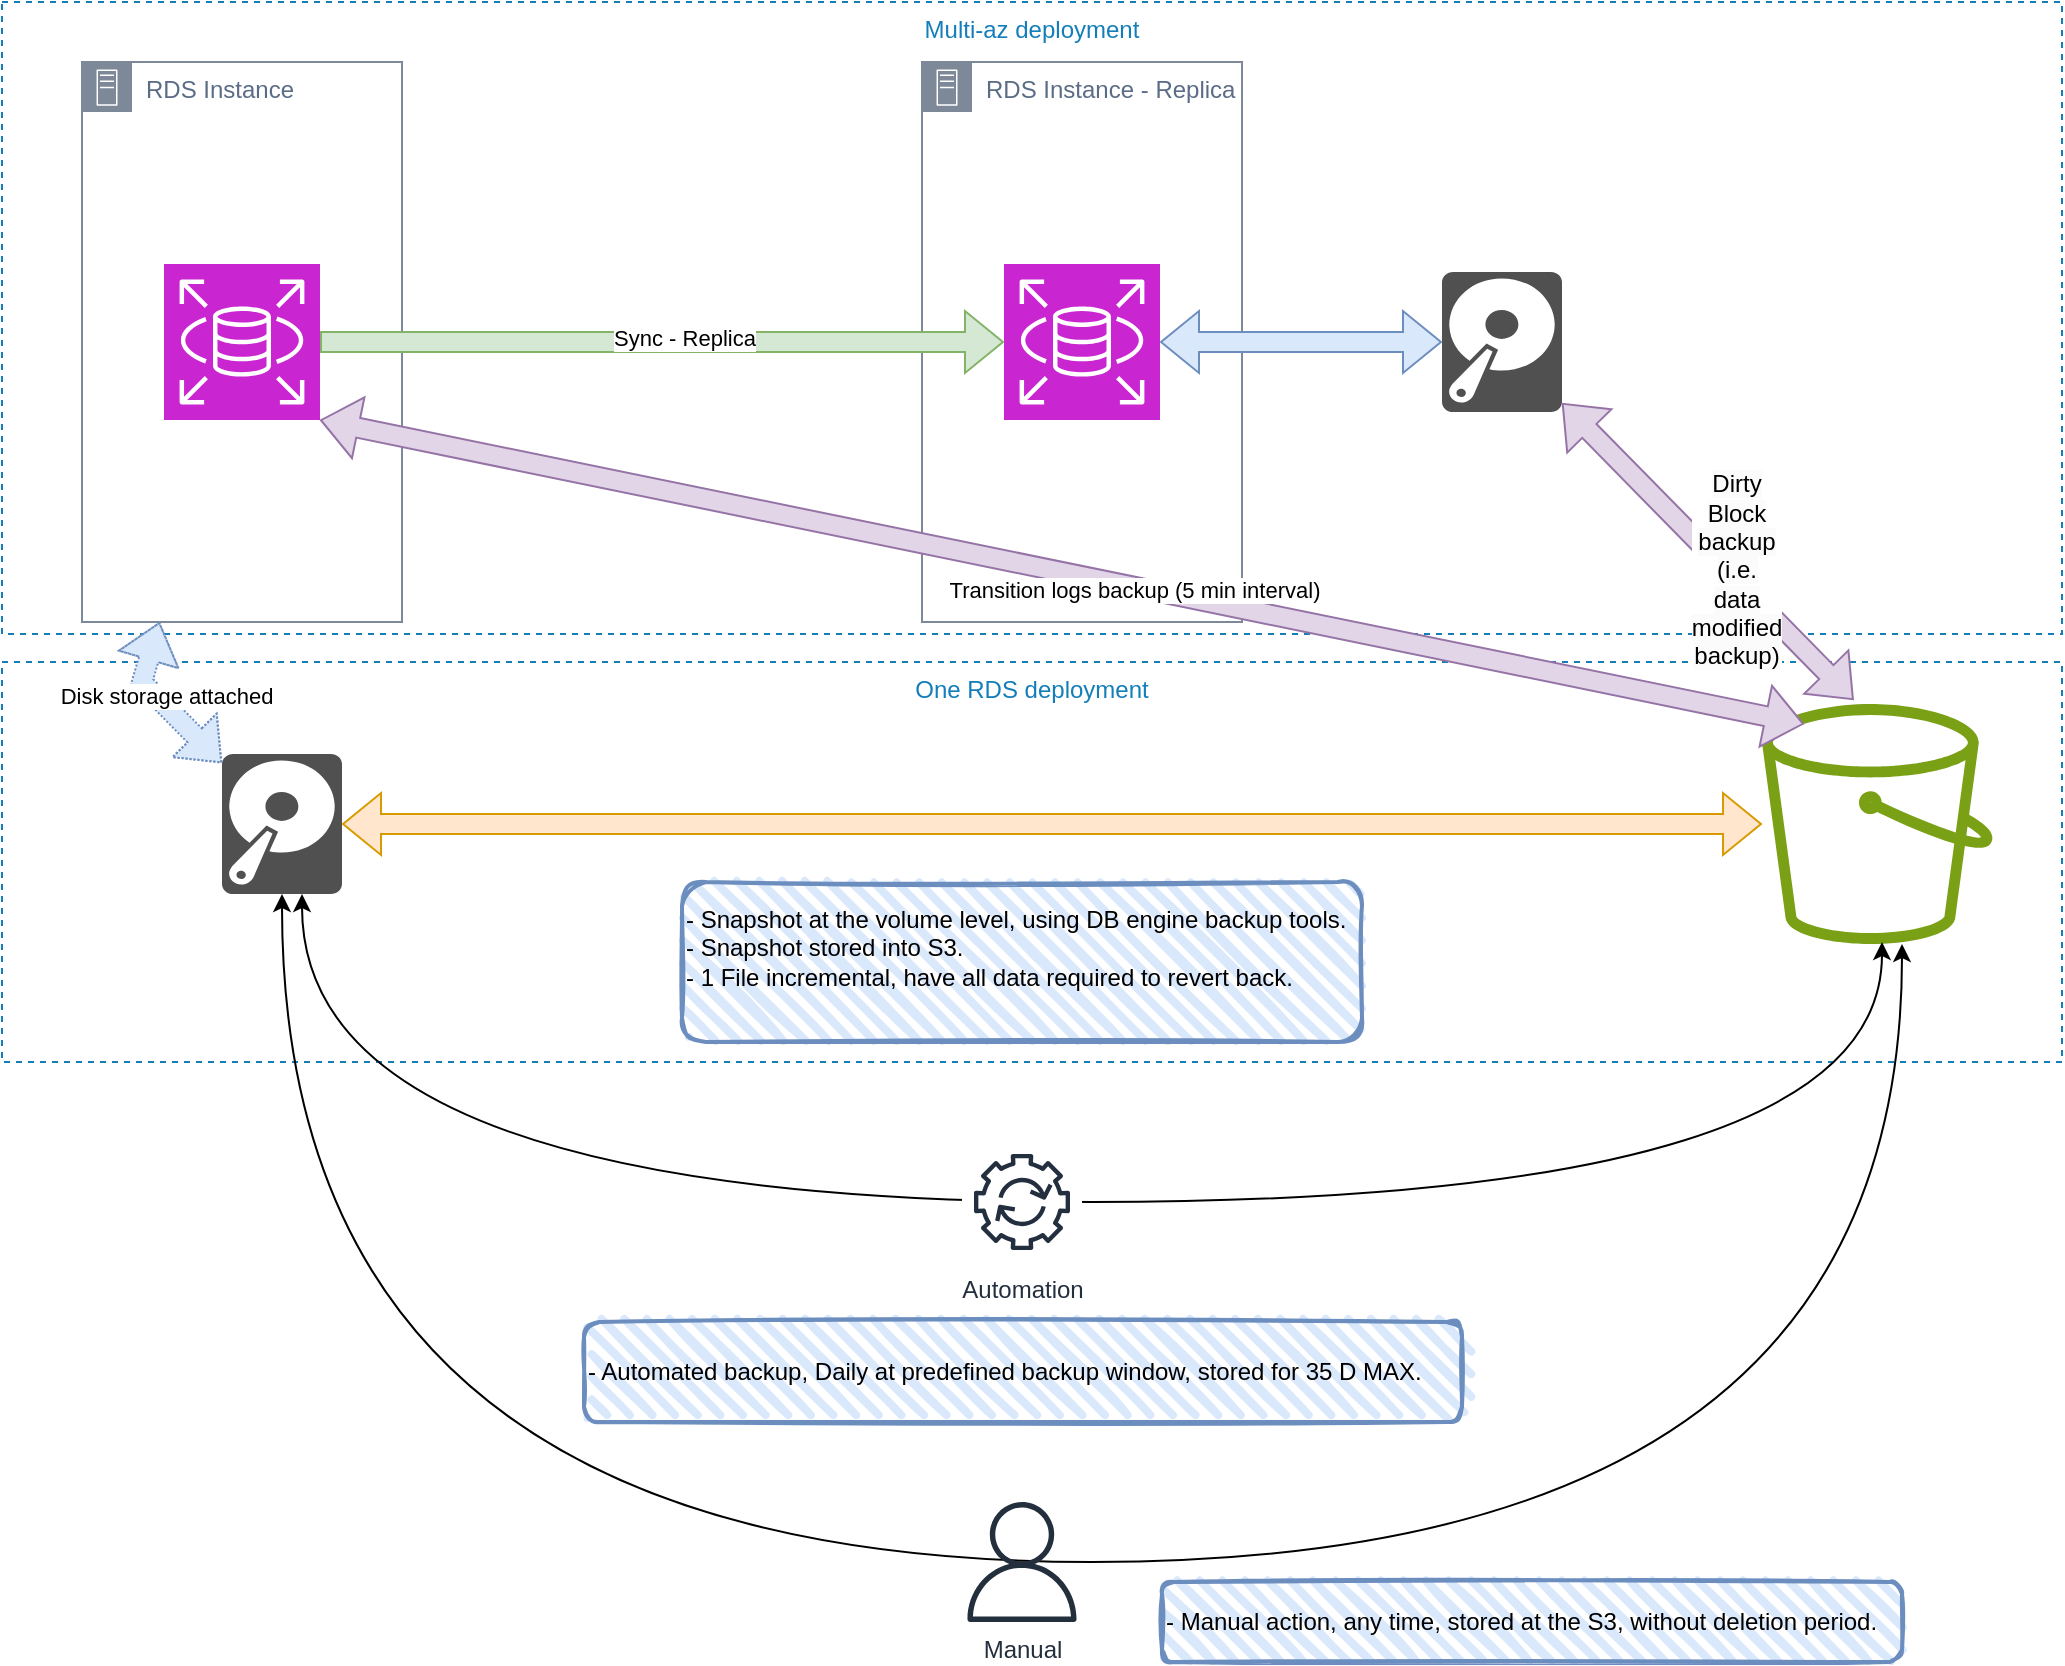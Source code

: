 <mxfile version="24.6.4" type="device">
  <diagram name="Page-1" id="eR7J9Z-IDbSsnnXUKvym">
    <mxGraphModel dx="1233" dy="774" grid="1" gridSize="10" guides="1" tooltips="1" connect="1" arrows="1" fold="1" page="1" pageScale="1" pageWidth="1100" pageHeight="850" math="0" shadow="0">
      <root>
        <mxCell id="0" />
        <mxCell id="1" parent="0" />
        <mxCell id="N9KyPeHWYNCcwepZovI2-29" value="One RDS deployment" style="fillColor=none;strokeColor=#147EBA;dashed=1;verticalAlign=top;fontStyle=0;fontColor=#147EBA;whiteSpace=wrap;html=1;" vertex="1" parent="1">
          <mxGeometry x="40" y="340" width="1030" height="200" as="geometry" />
        </mxCell>
        <mxCell id="N9KyPeHWYNCcwepZovI2-30" value="Multi-az deployment" style="fillColor=none;strokeColor=#147EBA;dashed=1;verticalAlign=top;fontStyle=0;fontColor=#147EBA;whiteSpace=wrap;html=1;" vertex="1" parent="1">
          <mxGeometry x="40" y="10" width="1030" height="316" as="geometry" />
        </mxCell>
        <mxCell id="N9KyPeHWYNCcwepZovI2-4" value="RDS Instance" style="points=[[0,0],[0.25,0],[0.5,0],[0.75,0],[1,0],[1,0.25],[1,0.5],[1,0.75],[1,1],[0.75,1],[0.5,1],[0.25,1],[0,1],[0,0.75],[0,0.5],[0,0.25]];outlineConnect=0;gradientColor=none;html=1;whiteSpace=wrap;fontSize=12;fontStyle=0;container=1;pointerEvents=0;collapsible=0;recursiveResize=0;shape=mxgraph.aws4.group;grIcon=mxgraph.aws4.group_on_premise;strokeColor=#7D8998;fillColor=none;verticalAlign=top;align=left;spacingLeft=30;fontColor=#5A6C86;dashed=0;" vertex="1" parent="1">
          <mxGeometry x="80" y="40" width="160" height="280" as="geometry" />
        </mxCell>
        <mxCell id="N9KyPeHWYNCcwepZovI2-5" value="" style="sketch=0;points=[[0,0,0],[0.25,0,0],[0.5,0,0],[0.75,0,0],[1,0,0],[0,1,0],[0.25,1,0],[0.5,1,0],[0.75,1,0],[1,1,0],[0,0.25,0],[0,0.5,0],[0,0.75,0],[1,0.25,0],[1,0.5,0],[1,0.75,0]];outlineConnect=0;fontColor=#232F3E;fillColor=#C925D1;strokeColor=#ffffff;dashed=0;verticalLabelPosition=bottom;verticalAlign=top;align=center;html=1;fontSize=12;fontStyle=0;aspect=fixed;shape=mxgraph.aws4.resourceIcon;resIcon=mxgraph.aws4.rds;" vertex="1" parent="N9KyPeHWYNCcwepZovI2-4">
          <mxGeometry x="41" y="101" width="78" height="78" as="geometry" />
        </mxCell>
        <mxCell id="N9KyPeHWYNCcwepZovI2-6" value="" style="sketch=0;pointerEvents=1;shadow=0;dashed=0;html=1;strokeColor=none;fillColor=#505050;labelPosition=center;verticalLabelPosition=bottom;verticalAlign=top;outlineConnect=0;align=center;shape=mxgraph.office.devices.hard_disk;" vertex="1" parent="1">
          <mxGeometry x="150" y="386" width="60" height="70" as="geometry" />
        </mxCell>
        <mxCell id="N9KyPeHWYNCcwepZovI2-7" value="" style="shape=flexArrow;endArrow=classic;startArrow=classic;html=1;rounded=0;dashed=1;dashPattern=1 1;fillColor=#dae8fc;strokeColor=#6c8ebf;" edge="1" parent="1" source="N9KyPeHWYNCcwepZovI2-6" target="N9KyPeHWYNCcwepZovI2-4">
          <mxGeometry width="100" height="100" relative="1" as="geometry">
            <mxPoint x="100" y="410" as="sourcePoint" />
            <mxPoint x="200" y="310" as="targetPoint" />
            <Array as="points">
              <mxPoint x="110" y="350" />
            </Array>
          </mxGeometry>
        </mxCell>
        <mxCell id="N9KyPeHWYNCcwepZovI2-8" value="&lt;div&gt;&lt;br&gt;&lt;/div&gt;&lt;div&gt;&lt;br&gt;&lt;/div&gt;" style="edgeLabel;html=1;align=center;verticalAlign=middle;resizable=0;points=[];" vertex="1" connectable="0" parent="N9KyPeHWYNCcwepZovI2-7">
          <mxGeometry x="-0.271" y="2" relative="1" as="geometry">
            <mxPoint as="offset" />
          </mxGeometry>
        </mxCell>
        <mxCell id="N9KyPeHWYNCcwepZovI2-9" value="Disk storage attached" style="edgeLabel;html=1;align=center;verticalAlign=middle;resizable=0;points=[];" vertex="1" connectable="0" parent="N9KyPeHWYNCcwepZovI2-7">
          <mxGeometry x="-0.03" y="-3" relative="1" as="geometry">
            <mxPoint y="-1" as="offset" />
          </mxGeometry>
        </mxCell>
        <mxCell id="N9KyPeHWYNCcwepZovI2-10" value="" style="sketch=0;outlineConnect=0;fontColor=#232F3E;gradientColor=none;fillColor=#7AA116;strokeColor=none;dashed=0;verticalLabelPosition=bottom;verticalAlign=top;align=center;html=1;fontSize=12;fontStyle=0;aspect=fixed;pointerEvents=1;shape=mxgraph.aws4.bucket;" vertex="1" parent="1">
          <mxGeometry x="920" y="361" width="115.38" height="120" as="geometry" />
        </mxCell>
        <mxCell id="N9KyPeHWYNCcwepZovI2-11" value="" style="shape=flexArrow;endArrow=classic;startArrow=classic;html=1;rounded=0;fillColor=#ffe6cc;strokeColor=#d79b00;" edge="1" parent="1" source="N9KyPeHWYNCcwepZovI2-6" target="N9KyPeHWYNCcwepZovI2-10">
          <mxGeometry width="100" height="100" relative="1" as="geometry">
            <mxPoint x="480" y="380" as="sourcePoint" />
            <mxPoint x="580" y="280" as="targetPoint" />
          </mxGeometry>
        </mxCell>
        <mxCell id="N9KyPeHWYNCcwepZovI2-12" value="- Snapshot at the volume level, using DB engine backup tools.&lt;div&gt;- Snapshot stored into S3.&lt;/div&gt;&lt;div&gt;- 1 File incremental, have all data required to revert back.&lt;br&gt;&lt;div&gt;&lt;br&gt;&lt;/div&gt;&lt;/div&gt;" style="rounded=1;whiteSpace=wrap;html=1;strokeWidth=2;fillWeight=4;hachureGap=8;hachureAngle=45;fillColor=#dae8fc;sketch=1;strokeColor=#6c8ebf;align=left;" vertex="1" parent="1">
          <mxGeometry x="380" y="450" width="340" height="80" as="geometry" />
        </mxCell>
        <mxCell id="N9KyPeHWYNCcwepZovI2-13" value="" style="endArrow=classic;startArrow=classic;html=1;rounded=0;edgeStyle=orthogonalEdgeStyle;curved=1;entryX=0.52;entryY=0.992;entryDx=0;entryDy=0;entryPerimeter=0;" edge="1" parent="1" source="N9KyPeHWYNCcwepZovI2-6" target="N9KyPeHWYNCcwepZovI2-10">
          <mxGeometry width="50" height="50" relative="1" as="geometry">
            <mxPoint x="510" y="640" as="sourcePoint" />
            <mxPoint x="560" y="590" as="targetPoint" />
            <Array as="points">
              <mxPoint x="190" y="610" />
              <mxPoint x="980" y="610" />
            </Array>
          </mxGeometry>
        </mxCell>
        <mxCell id="N9KyPeHWYNCcwepZovI2-14" value="Automation" style="sketch=0;outlineConnect=0;fontColor=#232F3E;gradientColor=none;strokeColor=#232F3E;fillColor=#ffffff;dashed=0;verticalLabelPosition=bottom;verticalAlign=top;align=center;html=1;fontSize=12;fontStyle=0;aspect=fixed;shape=mxgraph.aws4.resourceIcon;resIcon=mxgraph.aws4.automation;" vertex="1" parent="1">
          <mxGeometry x="520" y="580" width="60" height="60" as="geometry" />
        </mxCell>
        <mxCell id="N9KyPeHWYNCcwepZovI2-15" value="&lt;div&gt;&lt;div&gt;- Automated backup, Daily at predefined backup window, stored for 35 D MAX.&lt;/div&gt;&lt;/div&gt;" style="rounded=1;whiteSpace=wrap;html=1;strokeWidth=2;fillWeight=4;hachureGap=8;hachureAngle=45;fillColor=#dae8fc;sketch=1;strokeColor=#6c8ebf;align=left;" vertex="1" parent="1">
          <mxGeometry x="331" y="670" width="439" height="50" as="geometry" />
        </mxCell>
        <mxCell id="N9KyPeHWYNCcwepZovI2-16" value="" style="endArrow=classic;startArrow=classic;html=1;rounded=0;edgeStyle=orthogonalEdgeStyle;curved=1;" edge="1" parent="1" source="N9KyPeHWYNCcwepZovI2-6" target="N9KyPeHWYNCcwepZovI2-10">
          <mxGeometry width="50" height="50" relative="1" as="geometry">
            <mxPoint x="180" y="470" as="sourcePoint" />
            <mxPoint x="990" y="490" as="targetPoint" />
            <Array as="points">
              <mxPoint x="180" y="790" />
              <mxPoint x="990" y="790" />
            </Array>
          </mxGeometry>
        </mxCell>
        <mxCell id="N9KyPeHWYNCcwepZovI2-18" value="Manual" style="sketch=0;outlineConnect=0;fontColor=#232F3E;gradientColor=none;fillColor=#232F3D;strokeColor=none;dashed=0;verticalLabelPosition=bottom;verticalAlign=top;align=center;html=1;fontSize=12;fontStyle=0;aspect=fixed;pointerEvents=1;shape=mxgraph.aws4.user;" vertex="1" parent="1">
          <mxGeometry x="520" y="760" width="60" height="60" as="geometry" />
        </mxCell>
        <mxCell id="N9KyPeHWYNCcwepZovI2-20" value="&lt;div&gt;&lt;div&gt;- Manual action, any time, stored at the S3, without deletion period.&amp;nbsp;&lt;/div&gt;&lt;/div&gt;" style="rounded=1;whiteSpace=wrap;html=1;strokeWidth=2;fillWeight=4;hachureGap=8;hachureAngle=45;fillColor=#dae8fc;sketch=1;strokeColor=#6c8ebf;align=left;" vertex="1" parent="1">
          <mxGeometry x="620" y="800" width="370" height="40" as="geometry" />
        </mxCell>
        <mxCell id="N9KyPeHWYNCcwepZovI2-21" value="RDS Instance - Replica" style="points=[[0,0],[0.25,0],[0.5,0],[0.75,0],[1,0],[1,0.25],[1,0.5],[1,0.75],[1,1],[0.75,1],[0.5,1],[0.25,1],[0,1],[0,0.75],[0,0.5],[0,0.25]];outlineConnect=0;gradientColor=none;html=1;whiteSpace=wrap;fontSize=12;fontStyle=0;container=1;pointerEvents=0;collapsible=0;recursiveResize=0;shape=mxgraph.aws4.group;grIcon=mxgraph.aws4.group_on_premise;strokeColor=#7D8998;fillColor=none;verticalAlign=top;align=left;spacingLeft=30;fontColor=#5A6C86;dashed=0;" vertex="1" parent="1">
          <mxGeometry x="500" y="40" width="160" height="280" as="geometry" />
        </mxCell>
        <mxCell id="N9KyPeHWYNCcwepZovI2-22" value="" style="sketch=0;points=[[0,0,0],[0.25,0,0],[0.5,0,0],[0.75,0,0],[1,0,0],[0,1,0],[0.25,1,0],[0.5,1,0],[0.75,1,0],[1,1,0],[0,0.25,0],[0,0.5,0],[0,0.75,0],[1,0.25,0],[1,0.5,0],[1,0.75,0]];outlineConnect=0;fontColor=#232F3E;fillColor=#C925D1;strokeColor=#ffffff;dashed=0;verticalLabelPosition=bottom;verticalAlign=top;align=center;html=1;fontSize=12;fontStyle=0;aspect=fixed;shape=mxgraph.aws4.resourceIcon;resIcon=mxgraph.aws4.rds;" vertex="1" parent="N9KyPeHWYNCcwepZovI2-21">
          <mxGeometry x="41" y="101" width="78" height="78" as="geometry" />
        </mxCell>
        <mxCell id="N9KyPeHWYNCcwepZovI2-24" value="" style="shape=flexArrow;endArrow=classic;html=1;rounded=0;exitX=1;exitY=0.5;exitDx=0;exitDy=0;exitPerimeter=0;fillColor=#d5e8d4;strokeColor=#82b366;" edge="1" parent="1" source="N9KyPeHWYNCcwepZovI2-5" target="N9KyPeHWYNCcwepZovI2-22">
          <mxGeometry width="50" height="50" relative="1" as="geometry">
            <mxPoint x="510" y="360" as="sourcePoint" />
            <mxPoint x="560" y="310" as="targetPoint" />
          </mxGeometry>
        </mxCell>
        <mxCell id="N9KyPeHWYNCcwepZovI2-25" value="Sync - Replica" style="edgeLabel;html=1;align=center;verticalAlign=middle;resizable=0;points=[];" vertex="1" connectable="0" parent="N9KyPeHWYNCcwepZovI2-24">
          <mxGeometry x="0.065" y="2" relative="1" as="geometry">
            <mxPoint as="offset" />
          </mxGeometry>
        </mxCell>
        <mxCell id="N9KyPeHWYNCcwepZovI2-31" value="" style="sketch=0;pointerEvents=1;shadow=0;dashed=0;html=1;strokeColor=none;fillColor=#505050;labelPosition=center;verticalLabelPosition=bottom;verticalAlign=top;outlineConnect=0;align=center;shape=mxgraph.office.devices.hard_disk;" vertex="1" parent="1">
          <mxGeometry x="760" y="145" width="60" height="70" as="geometry" />
        </mxCell>
        <mxCell id="N9KyPeHWYNCcwepZovI2-35" value="" style="shape=flexArrow;endArrow=classic;startArrow=classic;html=1;rounded=0;exitX=1;exitY=0.5;exitDx=0;exitDy=0;exitPerimeter=0;fillColor=#dae8fc;strokeColor=#6c8ebf;" edge="1" parent="1" source="N9KyPeHWYNCcwepZovI2-22" target="N9KyPeHWYNCcwepZovI2-31">
          <mxGeometry width="100" height="100" relative="1" as="geometry">
            <mxPoint x="480" y="390" as="sourcePoint" />
            <mxPoint x="580" y="290" as="targetPoint" />
          </mxGeometry>
        </mxCell>
        <mxCell id="N9KyPeHWYNCcwepZovI2-36" value="" style="shape=flexArrow;endArrow=classic;startArrow=classic;html=1;rounded=0;fillColor=#e1d5e7;strokeColor=#9673a6;entryX=0.397;entryY=-0.017;entryDx=0;entryDy=0;entryPerimeter=0;" edge="1" parent="1" source="N9KyPeHWYNCcwepZovI2-31" target="N9KyPeHWYNCcwepZovI2-10">
          <mxGeometry width="100" height="100" relative="1" as="geometry">
            <mxPoint x="220" y="431" as="sourcePoint" />
            <mxPoint x="930" y="431" as="targetPoint" />
          </mxGeometry>
        </mxCell>
        <mxCell id="N9KyPeHWYNCcwepZovI2-39" value="&lt;span style=&quot;font-size: 12px; text-align: left; text-wrap: wrap; background-color: rgb(251, 251, 251);&quot;&gt;Dirty Block backup (i.e. data modified backup)&lt;/span&gt;" style="edgeLabel;html=1;align=center;verticalAlign=middle;resizable=0;points=[];" vertex="1" connectable="0" parent="N9KyPeHWYNCcwepZovI2-36">
          <mxGeometry x="0.16" y="3" relative="1" as="geometry">
            <mxPoint y="-1" as="offset" />
          </mxGeometry>
        </mxCell>
        <mxCell id="N9KyPeHWYNCcwepZovI2-38" value="" style="shape=flexArrow;endArrow=classic;startArrow=classic;html=1;rounded=0;fillColor=#e1d5e7;strokeColor=#9673a6;exitX=1;exitY=1;exitDx=0;exitDy=0;exitPerimeter=0;" edge="1" parent="1" source="N9KyPeHWYNCcwepZovI2-5">
          <mxGeometry width="100" height="100" relative="1" as="geometry">
            <mxPoint x="827" y="225" as="sourcePoint" />
            <mxPoint x="941" y="371" as="targetPoint" />
          </mxGeometry>
        </mxCell>
        <mxCell id="N9KyPeHWYNCcwepZovI2-40" value="Transition logs backup (5 min interval)" style="edgeLabel;html=1;align=center;verticalAlign=middle;resizable=0;points=[];" vertex="1" connectable="0" parent="N9KyPeHWYNCcwepZovI2-38">
          <mxGeometry x="0.097" y="-1" relative="1" as="geometry">
            <mxPoint as="offset" />
          </mxGeometry>
        </mxCell>
      </root>
    </mxGraphModel>
  </diagram>
</mxfile>

